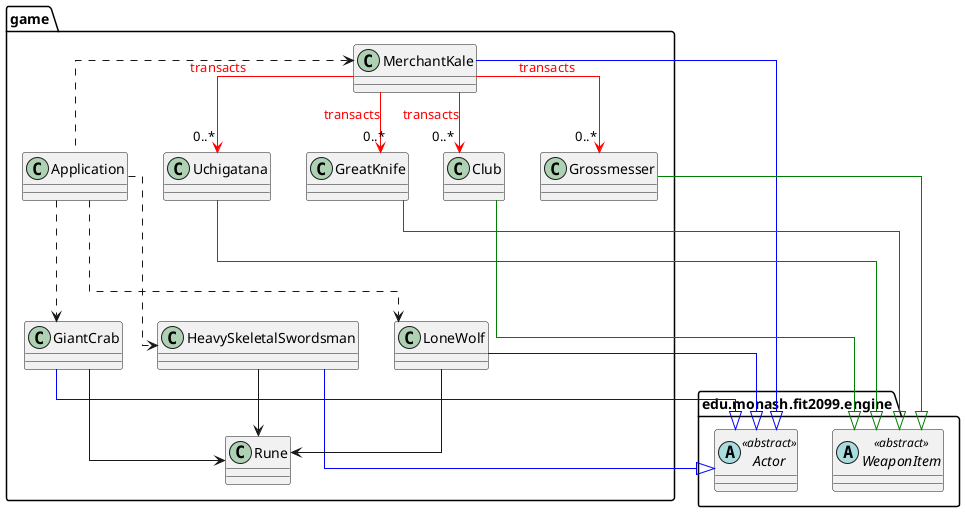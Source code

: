 @startuml

'Properties & Settings
skinparam linetype ortho
set namespaceSeparator none

'Engine
package edu.monash.fit2099.engine {
    'Actor
    abstract class Actor <<abstract>>

    'WeaponItem
    abstract class WeaponItem <<abstract>>

}

'Game
package game {
    'Weapons
    class Uchigatana
    class GreatKnife
    class Club
    class Grossmesser

    'Enemies
    class HeavySkeletalSwordsman
    class LoneWolf
    class GiantCrab

    'Traders
    class MerchantKale

    'Rune
    class Rune

    'Driver Class
    class Application

    'MerchantKale is a child of Actor
    MerchantKale -[#blue]-|> Actor
    'Enemies are children of the Actors class
    HeavySkeletalSwordsman -[#blue]-|> Actor
    LoneWolf -[#blue]-|> Actor
    GiantCrab -[#blue]-|> Actor

    'MerchantKale buys and sells weapons
    MerchantKale -[#red]-> "0..*" GreatKnife : <color:red>transacts
    MerchantKale -[#red]-> "0..*" Uchigatana : <color:red>transacts
    MerchantKale -[#red]-> "0..*" Club : <color:red>transacts
    MerchantKale -[#red]-> "0..*" Grossmesser : <color:red>transacts

    'Application creates MerchantCale
    Application .u.> MerchantKale

    'Different weapons who have a parent, WeaponItem
    Club -[#green]-|> WeaponItem
    GreatKnife -[#green]-|> WeaponItem
    Uchigatana -[#green]-|> WeaponItem
    Grossmesser -[#green]-|> WeaponItem

    'Application creates Enemies
    Application ...> HeavySkeletalSwordsman
    Application ...> LoneWolf
    Application ...> GiantCrab

    'Association relationship between enemies and Rune
    HeavySkeletalSwordsman --> Rune
    LoneWolf --> Rune
    GiantCrab --> Rune
}

@enduml